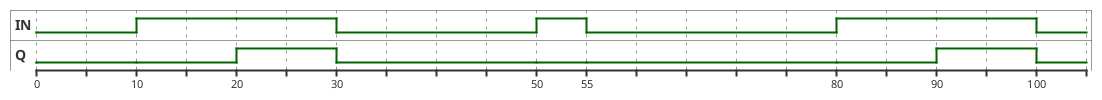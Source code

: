 @startuml
binary  "IN" as B
binary  "Q"  as C

@0
B is low
C is low

@10
B is high
C is low

@20
B is high
C is high

@30
B is low
C is low

@50
B is high
C is low

@55
B is low
C is low

@80
B is high
C is low

@90
B is high
C is high

@100
B is low
C is low

@enduml
